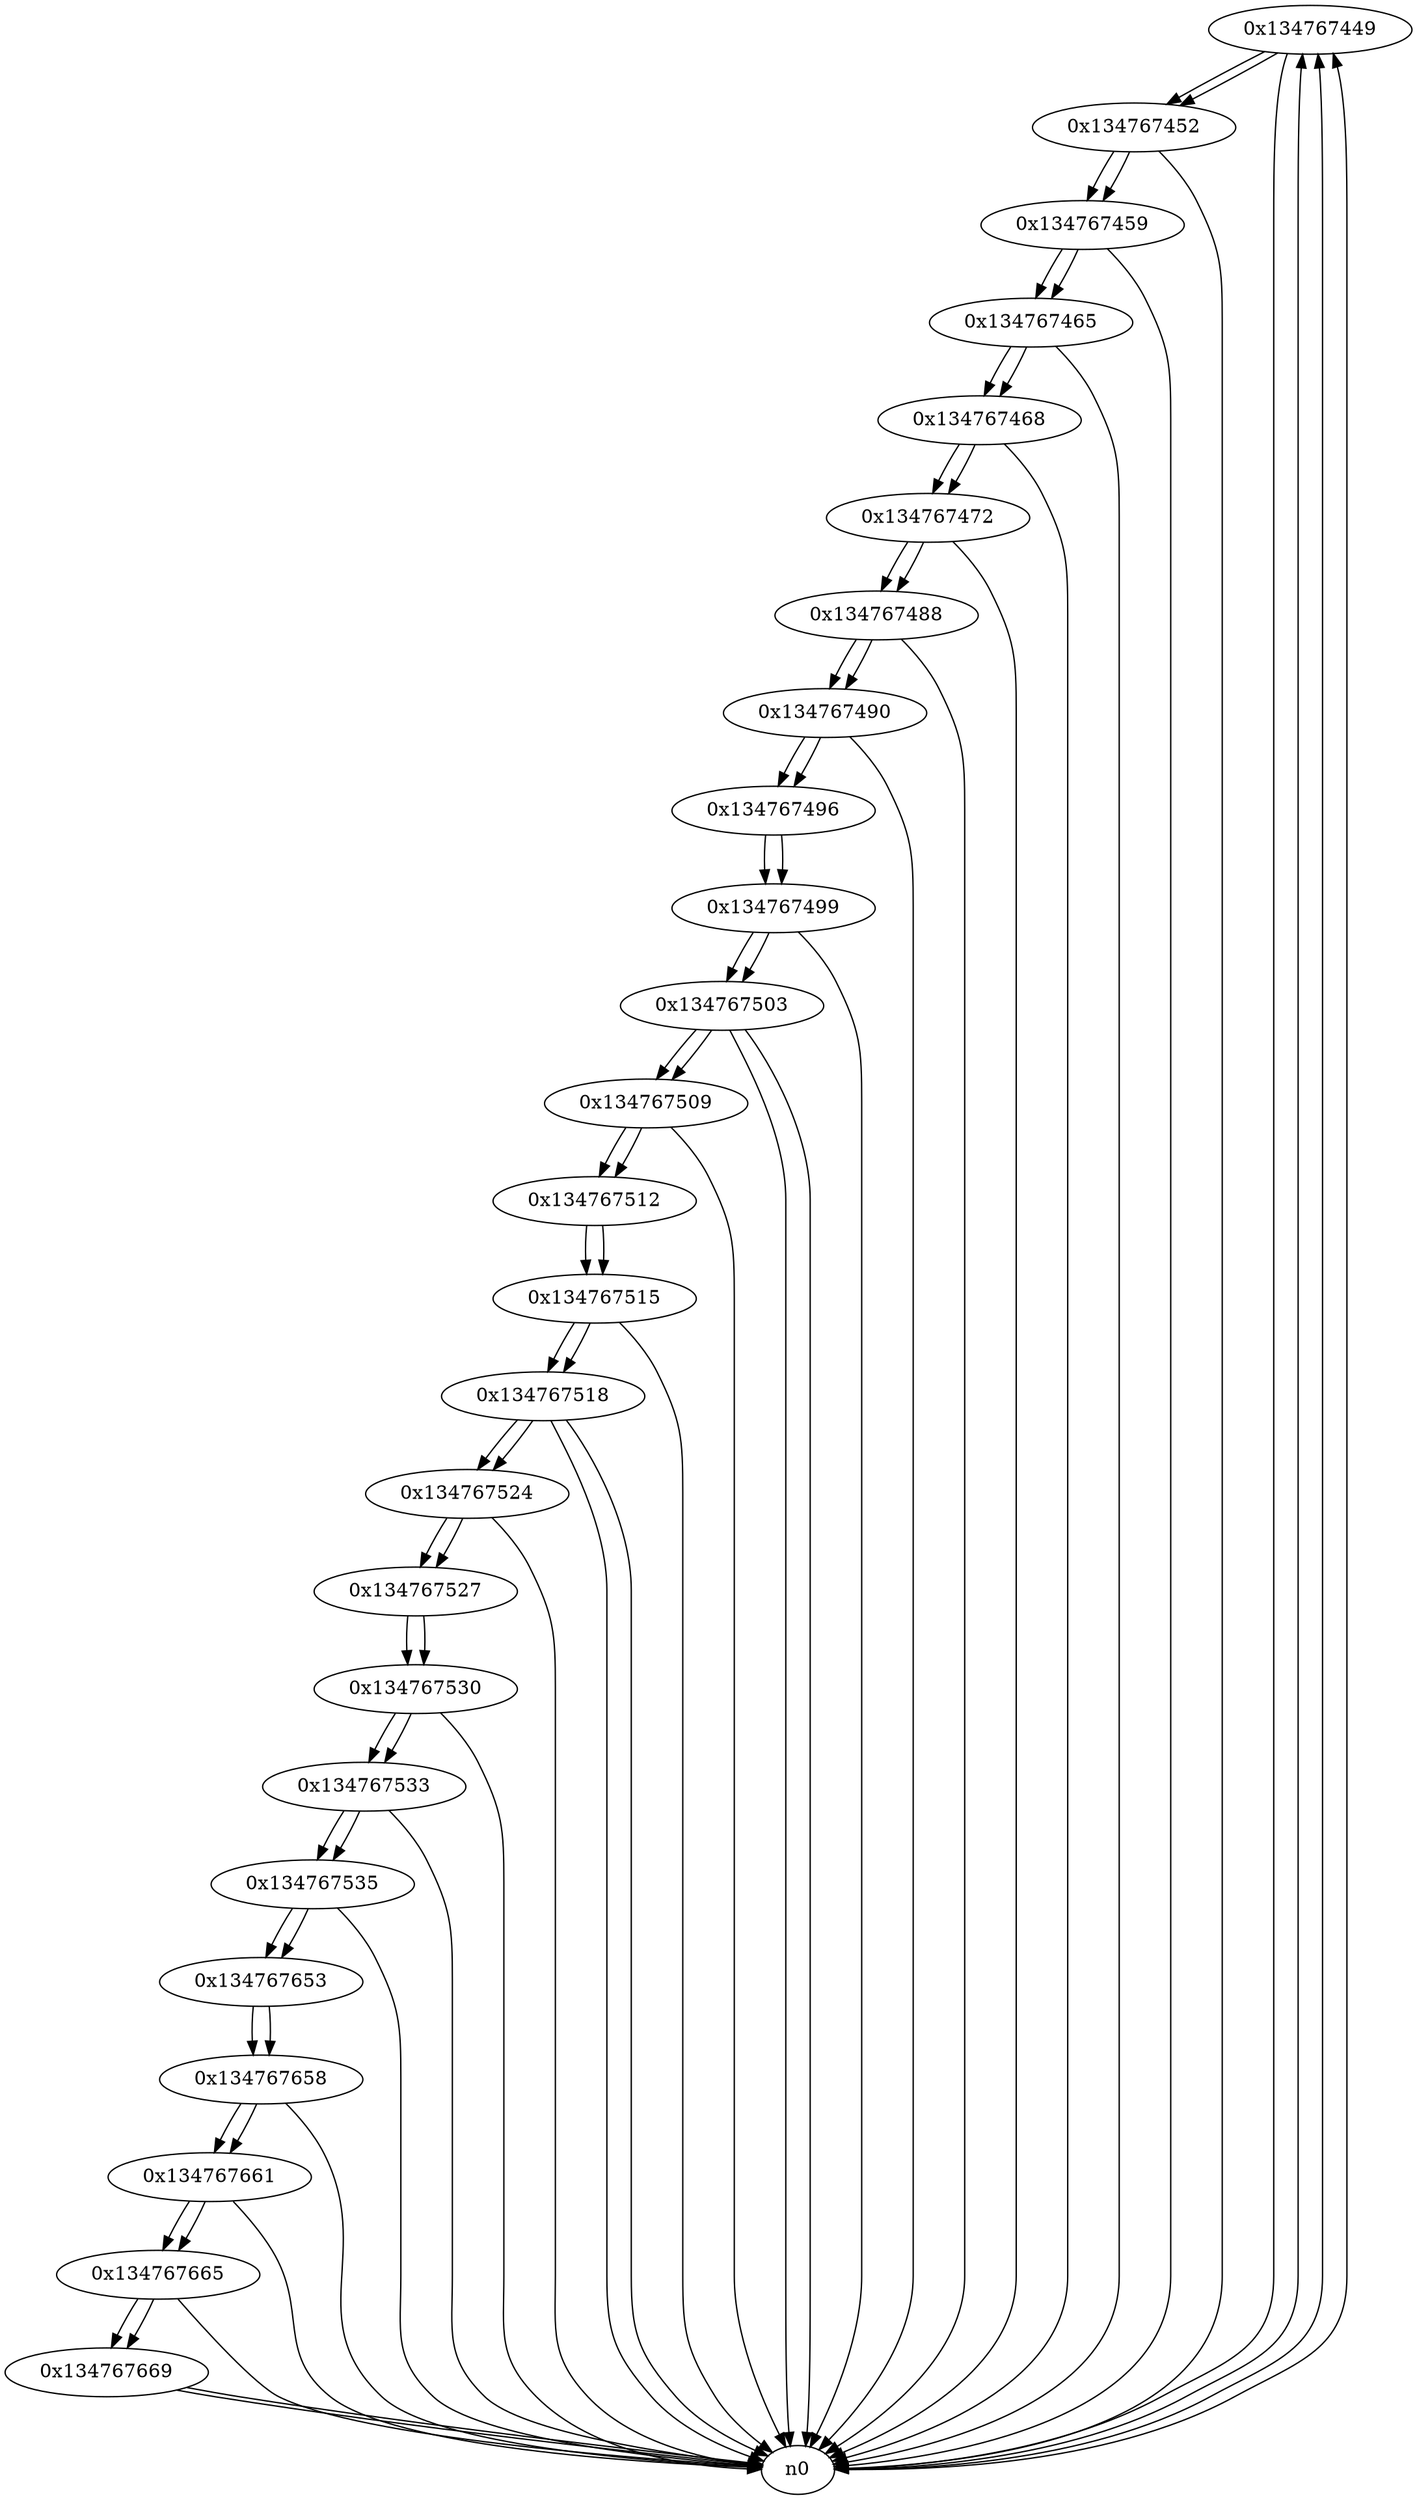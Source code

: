 digraph G{
/* nodes */
  n1 [label="0x134767449"]
  n2 [label="0x134767452"]
  n3 [label="0x134767459"]
  n4 [label="0x134767465"]
  n5 [label="0x134767468"]
  n6 [label="0x134767472"]
  n7 [label="0x134767488"]
  n8 [label="0x134767490"]
  n9 [label="0x134767496"]
  n10 [label="0x134767499"]
  n11 [label="0x134767503"]
  n12 [label="0x134767509"]
  n13 [label="0x134767512"]
  n14 [label="0x134767515"]
  n15 [label="0x134767518"]
  n16 [label="0x134767524"]
  n17 [label="0x134767527"]
  n18 [label="0x134767530"]
  n19 [label="0x134767533"]
  n20 [label="0x134767535"]
  n21 [label="0x134767653"]
  n22 [label="0x134767658"]
  n23 [label="0x134767661"]
  n24 [label="0x134767665"]
  n25 [label="0x134767669"]
/* edges */
n1 -> n2;
n1 -> n0;
n0 -> n1;
n0 -> n1;
n0 -> n1;
n2 -> n3;
n2 -> n0;
n1 -> n2;
n3 -> n4;
n3 -> n0;
n2 -> n3;
n4 -> n5;
n4 -> n0;
n3 -> n4;
n5 -> n6;
n5 -> n0;
n4 -> n5;
n6 -> n7;
n6 -> n0;
n5 -> n6;
n7 -> n8;
n7 -> n0;
n6 -> n7;
n8 -> n9;
n8 -> n0;
n7 -> n8;
n9 -> n10;
n8 -> n9;
n10 -> n11;
n10 -> n0;
n9 -> n10;
n11 -> n12;
n11 -> n0;
n11 -> n0;
n10 -> n11;
n12 -> n13;
n12 -> n0;
n11 -> n12;
n13 -> n14;
n12 -> n13;
n14 -> n15;
n14 -> n0;
n13 -> n14;
n15 -> n16;
n15 -> n0;
n15 -> n0;
n14 -> n15;
n16 -> n17;
n16 -> n0;
n15 -> n16;
n17 -> n18;
n16 -> n17;
n18 -> n19;
n18 -> n0;
n17 -> n18;
n19 -> n20;
n19 -> n0;
n18 -> n19;
n20 -> n21;
n20 -> n0;
n19 -> n20;
n21 -> n22;
n20 -> n21;
n22 -> n23;
n22 -> n0;
n21 -> n22;
n23 -> n24;
n23 -> n0;
n22 -> n23;
n24 -> n25;
n24 -> n0;
n23 -> n24;
n25 -> n0;
n25 -> n0;
n24 -> n25;
}
